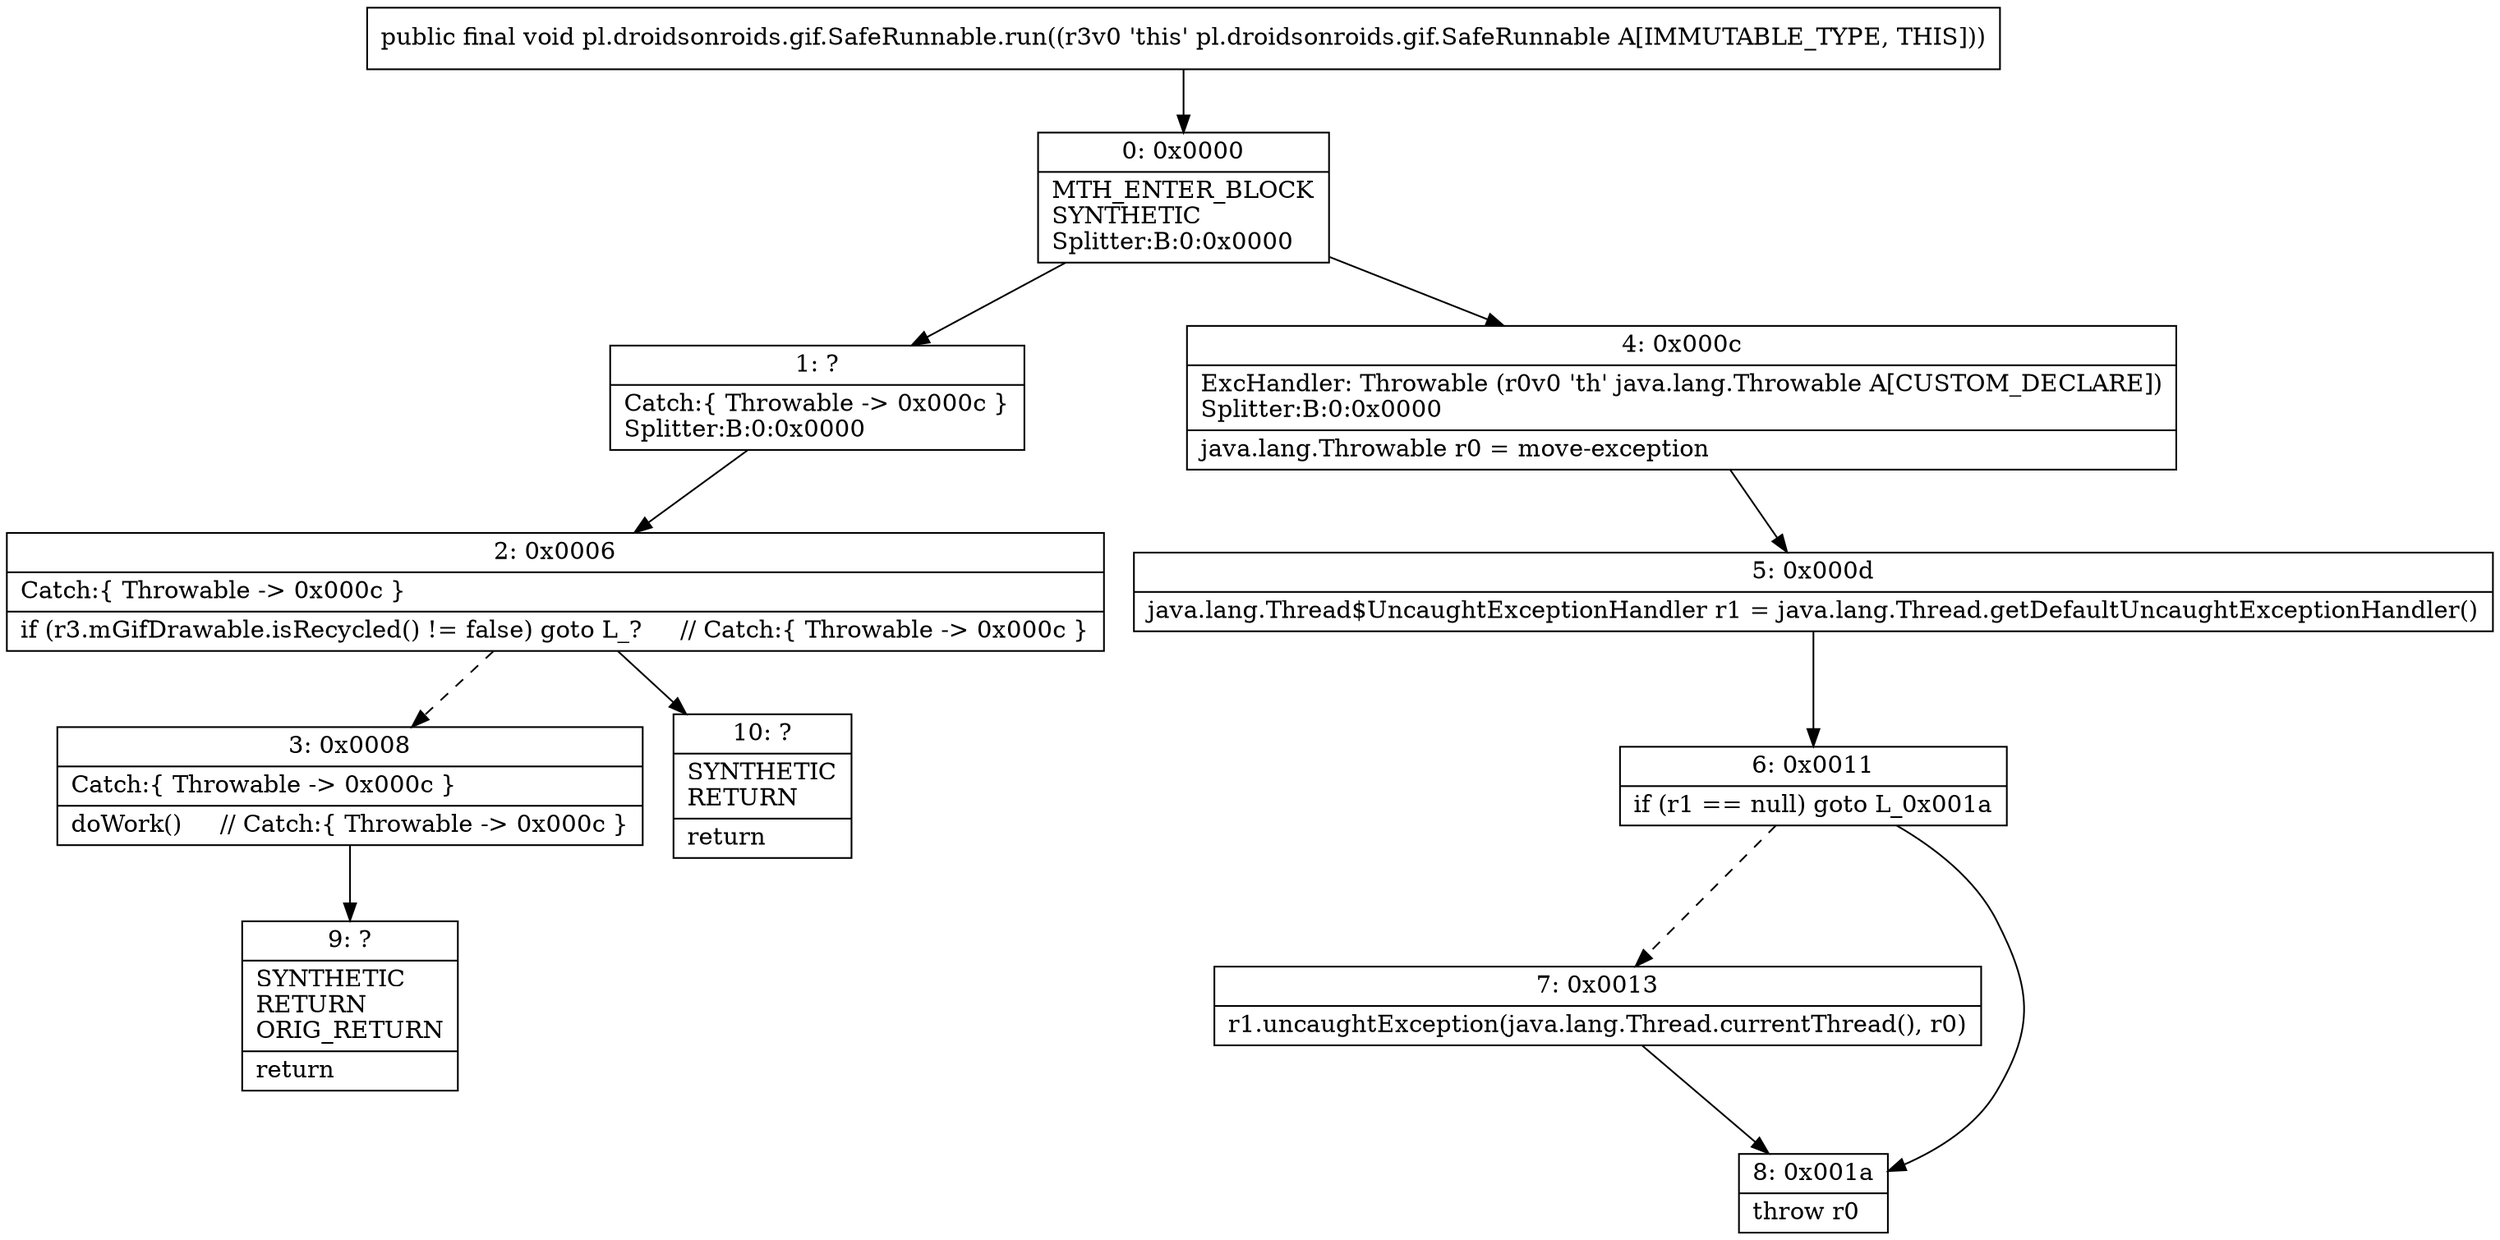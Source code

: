 digraph "CFG forpl.droidsonroids.gif.SafeRunnable.run()V" {
Node_0 [shape=record,label="{0\:\ 0x0000|MTH_ENTER_BLOCK\lSYNTHETIC\lSplitter:B:0:0x0000\l}"];
Node_1 [shape=record,label="{1\:\ ?|Catch:\{ Throwable \-\> 0x000c \}\lSplitter:B:0:0x0000\l}"];
Node_2 [shape=record,label="{2\:\ 0x0006|Catch:\{ Throwable \-\> 0x000c \}\l|if (r3.mGifDrawable.isRecycled() != false) goto L_?     \/\/ Catch:\{ Throwable \-\> 0x000c \}\l}"];
Node_3 [shape=record,label="{3\:\ 0x0008|Catch:\{ Throwable \-\> 0x000c \}\l|doWork()     \/\/ Catch:\{ Throwable \-\> 0x000c \}\l}"];
Node_4 [shape=record,label="{4\:\ 0x000c|ExcHandler: Throwable (r0v0 'th' java.lang.Throwable A[CUSTOM_DECLARE])\lSplitter:B:0:0x0000\l|java.lang.Throwable r0 = move\-exception\l}"];
Node_5 [shape=record,label="{5\:\ 0x000d|java.lang.Thread$UncaughtExceptionHandler r1 = java.lang.Thread.getDefaultUncaughtExceptionHandler()\l}"];
Node_6 [shape=record,label="{6\:\ 0x0011|if (r1 == null) goto L_0x001a\l}"];
Node_7 [shape=record,label="{7\:\ 0x0013|r1.uncaughtException(java.lang.Thread.currentThread(), r0)\l}"];
Node_8 [shape=record,label="{8\:\ 0x001a|throw r0\l}"];
Node_9 [shape=record,label="{9\:\ ?|SYNTHETIC\lRETURN\lORIG_RETURN\l|return\l}"];
Node_10 [shape=record,label="{10\:\ ?|SYNTHETIC\lRETURN\l|return\l}"];
MethodNode[shape=record,label="{public final void pl.droidsonroids.gif.SafeRunnable.run((r3v0 'this' pl.droidsonroids.gif.SafeRunnable A[IMMUTABLE_TYPE, THIS])) }"];
MethodNode -> Node_0;
Node_0 -> Node_1;
Node_0 -> Node_4;
Node_1 -> Node_2;
Node_2 -> Node_3[style=dashed];
Node_2 -> Node_10;
Node_3 -> Node_9;
Node_4 -> Node_5;
Node_5 -> Node_6;
Node_6 -> Node_7[style=dashed];
Node_6 -> Node_8;
Node_7 -> Node_8;
}


